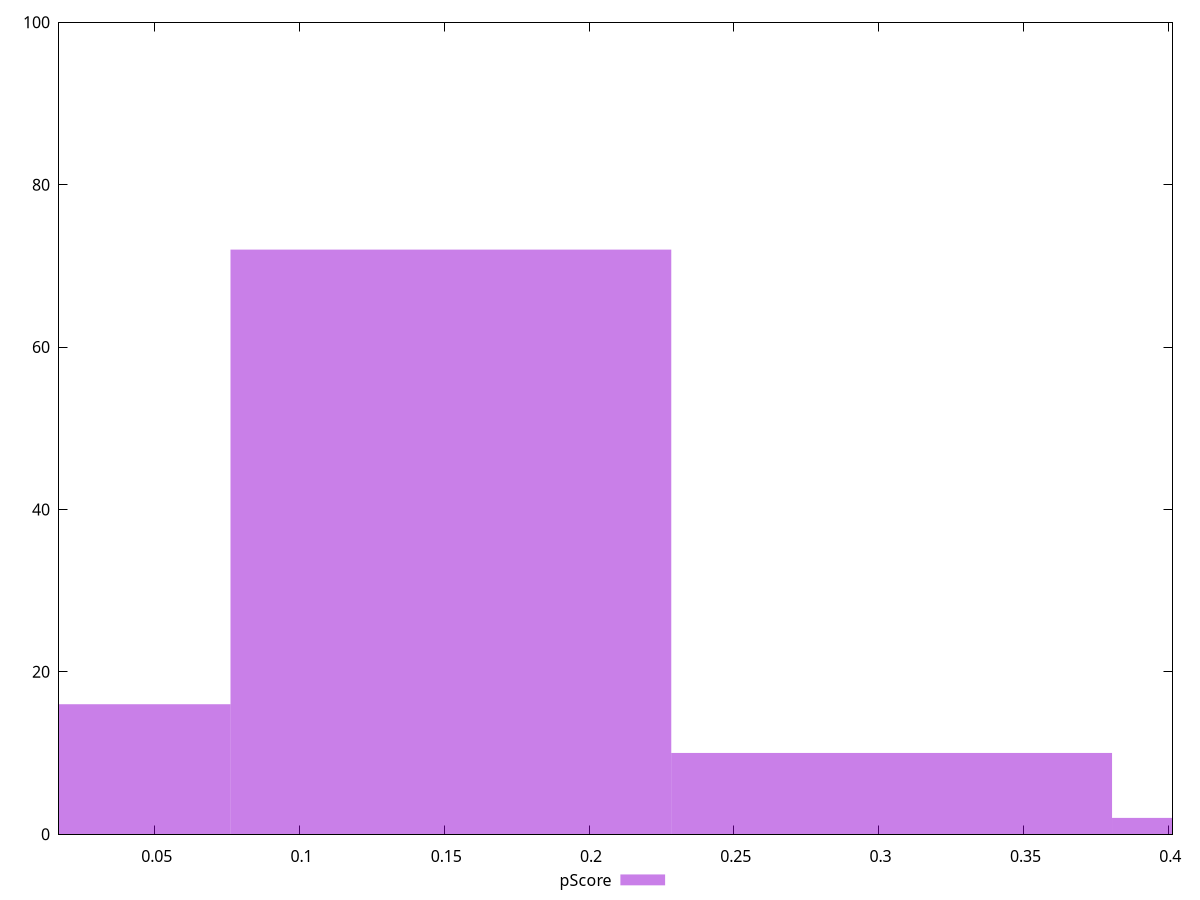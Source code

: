 reset

$pScore <<EOF
0.4567551120235318 2
0.30450340801568787 10
0.15225170400784394 72
0 16
EOF

set key outside below
set boxwidth 0.15225170400784394
set xrange [0.016890796222845006:0.4015088433938925]
set yrange [0:100]
set trange [0:100]
set style fill transparent solid 0.5 noborder
set terminal svg size 640, 490 enhanced background rgb 'white'
set output "reports/report_00028_2021-02-24T12-49-42.674Z/first-meaningful-paint/samples/astro/pScore/histogram.svg"

plot $pScore title "pScore" with boxes

reset
